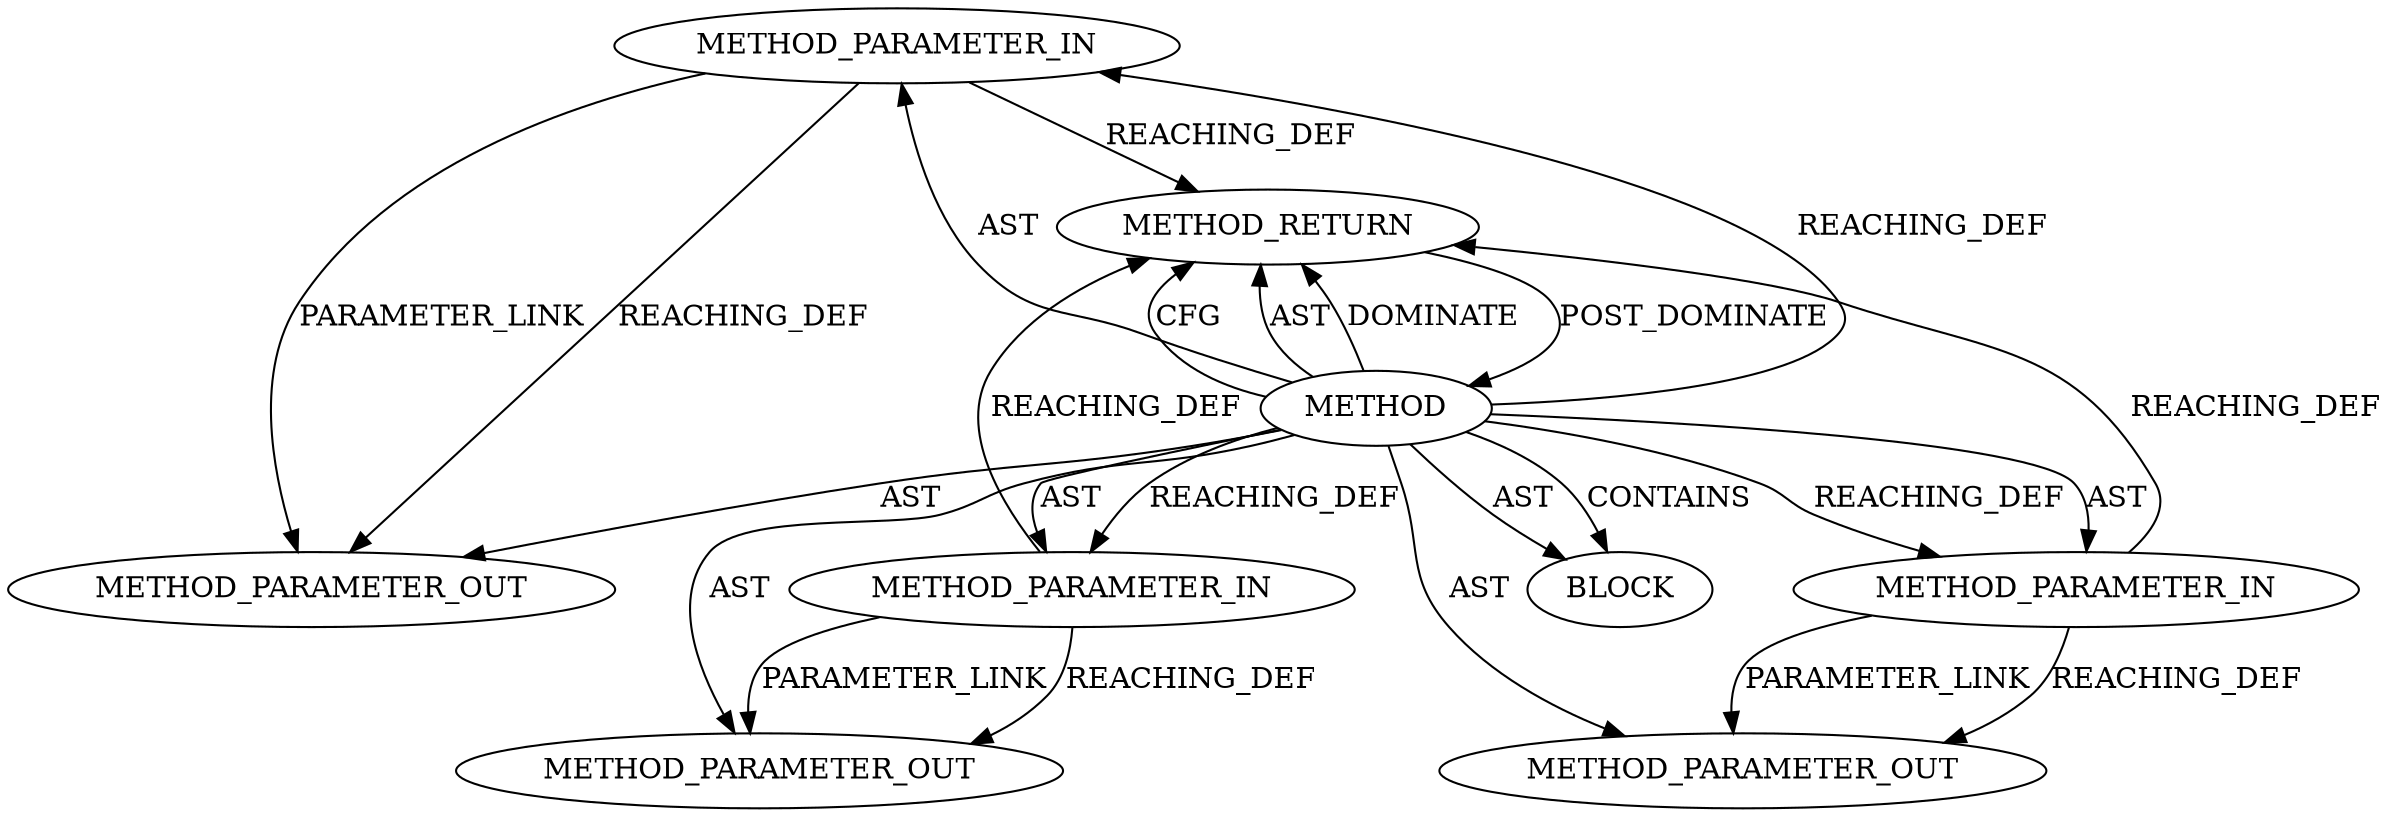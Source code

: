 digraph {
  22464 [label=METHOD_PARAMETER_OUT ORDER=2 CODE="p2" IS_VARIADIC=false TYPE_FULL_NAME="ANY" EVALUATION_STRATEGY="BY_VALUE" INDEX=2 NAME="p2"]
  22465 [label=METHOD_PARAMETER_OUT ORDER=3 CODE="p3" IS_VARIADIC=false TYPE_FULL_NAME="ANY" EVALUATION_STRATEGY="BY_VALUE" INDEX=3 NAME="p3"]
  21142 [label=METHOD_PARAMETER_IN ORDER=2 CODE="p2" IS_VARIADIC=false TYPE_FULL_NAME="ANY" EVALUATION_STRATEGY="BY_VALUE" INDEX=2 NAME="p2"]
  21144 [label=BLOCK ORDER=1 ARGUMENT_INDEX=1 CODE="<empty>" TYPE_FULL_NAME="ANY"]
  21141 [label=METHOD_PARAMETER_IN ORDER=1 CODE="p1" IS_VARIADIC=false TYPE_FULL_NAME="ANY" EVALUATION_STRATEGY="BY_VALUE" INDEX=1 NAME="p1"]
  21145 [label=METHOD_RETURN ORDER=2 CODE="RET" TYPE_FULL_NAME="ANY" EVALUATION_STRATEGY="BY_VALUE"]
  21143 [label=METHOD_PARAMETER_IN ORDER=3 CODE="p3" IS_VARIADIC=false TYPE_FULL_NAME="ANY" EVALUATION_STRATEGY="BY_VALUE" INDEX=3 NAME="p3"]
  22463 [label=METHOD_PARAMETER_OUT ORDER=1 CODE="p1" IS_VARIADIC=false TYPE_FULL_NAME="ANY" EVALUATION_STRATEGY="BY_VALUE" INDEX=1 NAME="p1"]
  21140 [label=METHOD AST_PARENT_TYPE="NAMESPACE_BLOCK" AST_PARENT_FULL_NAME="<global>" ORDER=0 CODE="<empty>" FULL_NAME="tls_toe_device.hash" IS_EXTERNAL=true FILENAME="<empty>" SIGNATURE="" NAME="hash"]
  21141 -> 22463 [label=PARAMETER_LINK ]
  21143 -> 21145 [label=REACHING_DEF VARIABLE="p3"]
  21140 -> 21141 [label=AST ]
  21143 -> 22465 [label=PARAMETER_LINK ]
  21140 -> 21143 [label=AST ]
  21142 -> 21145 [label=REACHING_DEF VARIABLE="p2"]
  21142 -> 22464 [label=REACHING_DEF VARIABLE="p2"]
  21145 -> 21140 [label=POST_DOMINATE ]
  21140 -> 21144 [label=CONTAINS ]
  21140 -> 21142 [label=AST ]
  21141 -> 21145 [label=REACHING_DEF VARIABLE="p1"]
  21140 -> 21142 [label=REACHING_DEF VARIABLE=""]
  21140 -> 21145 [label=CFG ]
  21141 -> 22463 [label=REACHING_DEF VARIABLE="p1"]
  21140 -> 22464 [label=AST ]
  21143 -> 22465 [label=REACHING_DEF VARIABLE="p3"]
  21140 -> 21141 [label=REACHING_DEF VARIABLE=""]
  21140 -> 21144 [label=AST ]
  21140 -> 21145 [label=AST ]
  21140 -> 22465 [label=AST ]
  21142 -> 22464 [label=PARAMETER_LINK ]
  21140 -> 21145 [label=DOMINATE ]
  21140 -> 22463 [label=AST ]
  21140 -> 21143 [label=REACHING_DEF VARIABLE=""]
}
